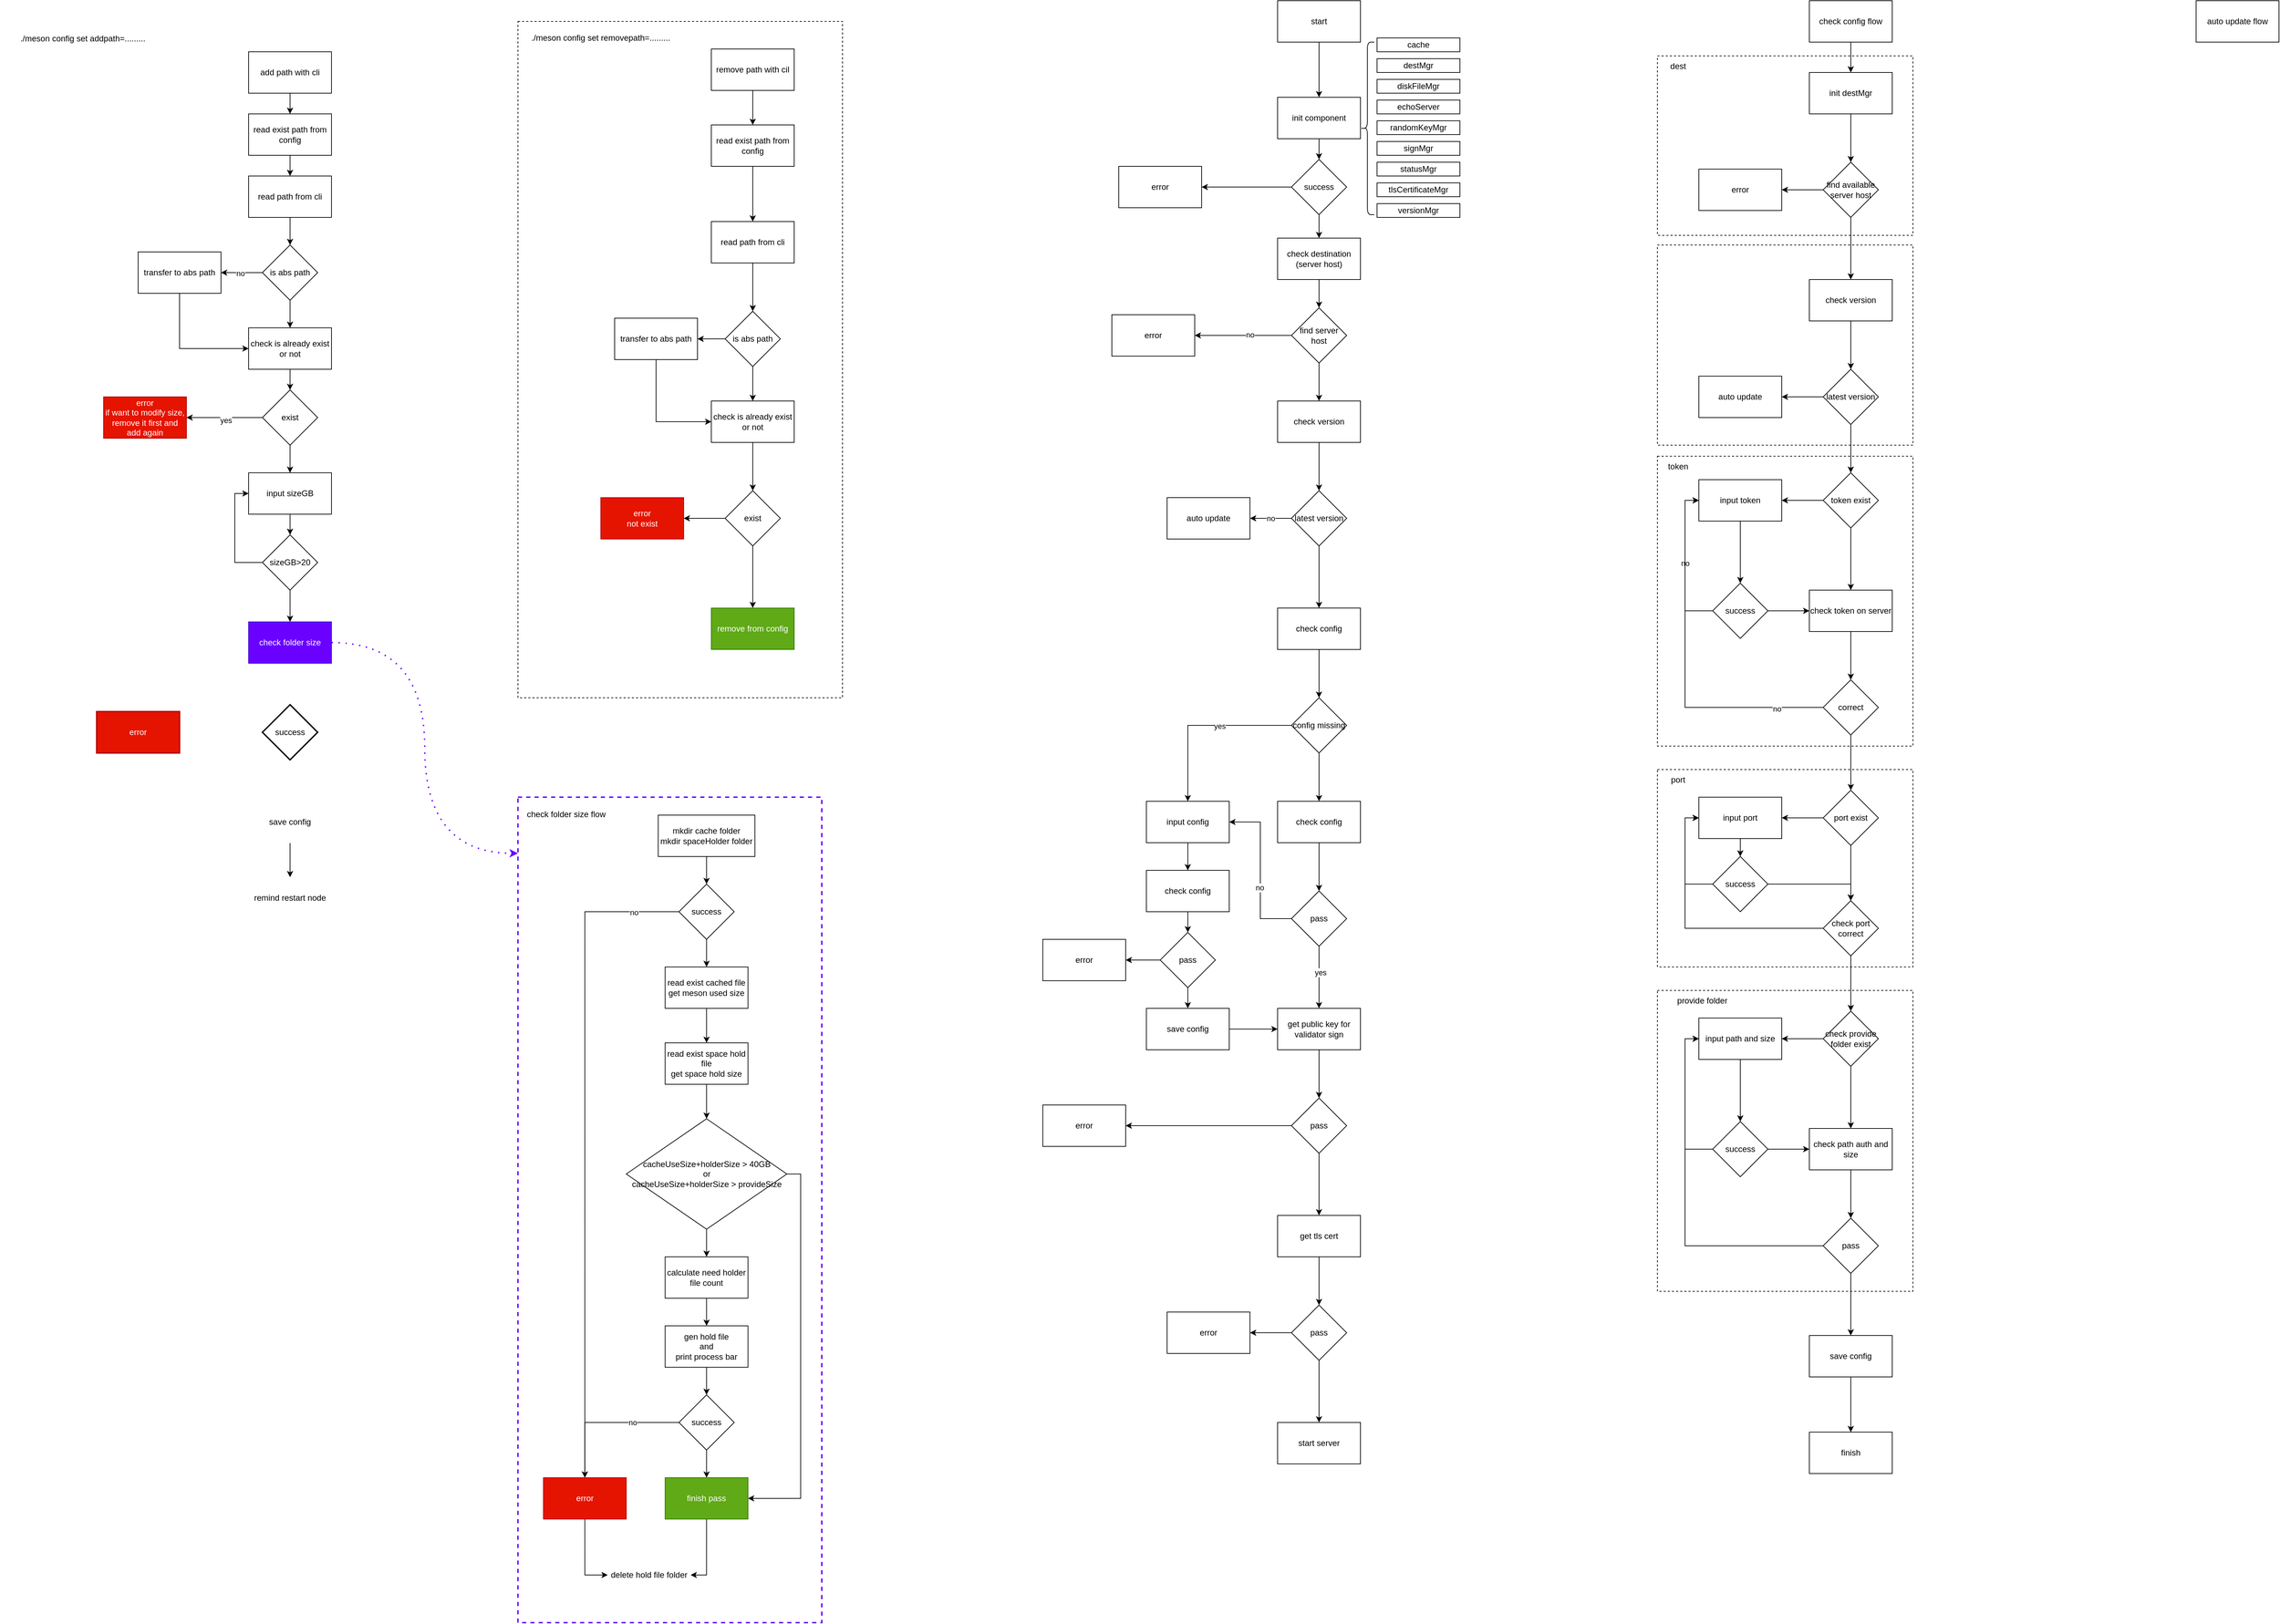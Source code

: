 <mxfile version="15.5.4" type="embed"><diagram id="23iRSUPoRavnBvh4doch" name="Page-1"><mxGraphModel dx="4444" dy="668" grid="1" gridSize="10" guides="1" tooltips="1" connect="1" arrows="1" fold="1" page="1" pageScale="1" pageWidth="3300" pageHeight="4681" math="0" shadow="0"><root><mxCell id="0"/><mxCell id="1" parent="0"/><mxCell id="133" value="" style="rounded=0;whiteSpace=wrap;html=1;dashed=1;fillColor=none;" parent="1" vertex="1"><mxGeometry x="700" y="720" width="370" height="420" as="geometry"/></mxCell><mxCell id="132" value="" style="rounded=0;whiteSpace=wrap;html=1;dashed=1;fillColor=none;" parent="1" vertex="1"><mxGeometry x="700" y="140" width="370" height="260" as="geometry"/></mxCell><mxCell id="4" value="" style="edgeStyle=orthogonalEdgeStyle;rounded=0;orthogonalLoop=1;jettySize=auto;html=1;" parent="1" source="2" target="3" edge="1"><mxGeometry relative="1" as="geometry"/></mxCell><mxCell id="2" value="start" style="rounded=0;whiteSpace=wrap;html=1;" parent="1" vertex="1"><mxGeometry x="150" y="60" width="120" height="60" as="geometry"/></mxCell><mxCell id="65" value="" style="edgeStyle=orthogonalEdgeStyle;rounded=0;orthogonalLoop=1;jettySize=auto;html=1;" parent="1" source="3" target="64" edge="1"><mxGeometry relative="1" as="geometry"/></mxCell><mxCell id="3" value="init component" style="whiteSpace=wrap;html=1;rounded=0;" parent="1" vertex="1"><mxGeometry x="150" y="200" width="120" height="60" as="geometry"/></mxCell><mxCell id="10" value="cache" style="rounded=0;whiteSpace=wrap;html=1;align=center;" parent="1" vertex="1"><mxGeometry x="294" y="114" width="120" height="20" as="geometry"/></mxCell><mxCell id="11" value="destMgr" style="rounded=0;whiteSpace=wrap;html=1;align=center;" parent="1" vertex="1"><mxGeometry x="294" y="144" width="120" height="20" as="geometry"/></mxCell><mxCell id="12" value="diskFileMgr" style="rounded=0;whiteSpace=wrap;html=1;align=center;" parent="1" vertex="1"><mxGeometry x="294" y="174" width="120" height="20" as="geometry"/></mxCell><mxCell id="13" value="echoServer" style="rounded=0;whiteSpace=wrap;html=1;align=center;" parent="1" vertex="1"><mxGeometry x="294" y="204" width="120" height="20" as="geometry"/></mxCell><mxCell id="14" value="randomKeyMgr" style="rounded=0;whiteSpace=wrap;html=1;align=center;" parent="1" vertex="1"><mxGeometry x="294" y="234" width="120" height="20" as="geometry"/></mxCell><mxCell id="15" value="signMgr" style="rounded=0;whiteSpace=wrap;html=1;align=center;" parent="1" vertex="1"><mxGeometry x="294" y="264" width="120" height="20" as="geometry"/></mxCell><mxCell id="16" value="statusMgr" style="rounded=0;whiteSpace=wrap;html=1;align=center;" parent="1" vertex="1"><mxGeometry x="294" y="294" width="120" height="20" as="geometry"/></mxCell><mxCell id="17" value="tlsCertificateMgr" style="rounded=0;whiteSpace=wrap;html=1;align=center;" parent="1" vertex="1"><mxGeometry x="294" y="324" width="120" height="20" as="geometry"/></mxCell><mxCell id="18" value="versionMgr" style="rounded=0;whiteSpace=wrap;html=1;align=center;" parent="1" vertex="1"><mxGeometry x="294" y="354" width="120" height="20" as="geometry"/></mxCell><mxCell id="20" value="" style="shape=curlyBracket;whiteSpace=wrap;html=1;rounded=1;align=center;" parent="1" vertex="1"><mxGeometry x="270" y="120" width="20" height="250" as="geometry"/></mxCell><mxCell id="24" value="" style="edgeStyle=orthogonalEdgeStyle;rounded=0;orthogonalLoop=1;jettySize=auto;html=1;" parent="1" source="21" target="23" edge="1"><mxGeometry relative="1" as="geometry"/></mxCell><mxCell id="21" value="check destination&lt;br&gt;(server host)" style="whiteSpace=wrap;html=1;rounded=0;" parent="1" vertex="1"><mxGeometry x="150" y="404" width="120" height="60" as="geometry"/></mxCell><mxCell id="26" value="" style="edgeStyle=orthogonalEdgeStyle;rounded=0;orthogonalLoop=1;jettySize=auto;html=1;" parent="1" source="23" target="25" edge="1"><mxGeometry relative="1" as="geometry"/></mxCell><mxCell id="27" value="no" style="edgeLabel;html=1;align=center;verticalAlign=middle;resizable=0;points=[];" parent="26" vertex="1" connectable="0"><mxGeometry x="-0.133" y="-1" relative="1" as="geometry"><mxPoint as="offset"/></mxGeometry></mxCell><mxCell id="29" value="" style="edgeStyle=orthogonalEdgeStyle;rounded=0;orthogonalLoop=1;jettySize=auto;html=1;" parent="1" source="23" target="28" edge="1"><mxGeometry relative="1" as="geometry"/></mxCell><mxCell id="23" value="find server host" style="rhombus;whiteSpace=wrap;html=1;rounded=0;" parent="1" vertex="1"><mxGeometry x="170" y="505" width="80" height="80" as="geometry"/></mxCell><mxCell id="25" value="error" style="whiteSpace=wrap;html=1;rounded=0;direction=west;" parent="1" vertex="1"><mxGeometry x="-90" y="515" width="120" height="60" as="geometry"/></mxCell><mxCell id="31" value="" style="edgeStyle=orthogonalEdgeStyle;rounded=0;orthogonalLoop=1;jettySize=auto;html=1;" parent="1" source="28" target="30" edge="1"><mxGeometry relative="1" as="geometry"/></mxCell><mxCell id="28" value="check version" style="whiteSpace=wrap;html=1;rounded=0;" parent="1" vertex="1"><mxGeometry x="150" y="640" width="120" height="60" as="geometry"/></mxCell><mxCell id="33" value="no" style="edgeStyle=orthogonalEdgeStyle;rounded=0;orthogonalLoop=1;jettySize=auto;html=1;" parent="1" source="30" target="32" edge="1"><mxGeometry relative="1" as="geometry"/></mxCell><mxCell id="35" value="" style="edgeStyle=orthogonalEdgeStyle;rounded=0;orthogonalLoop=1;jettySize=auto;html=1;" parent="1" source="30" target="34" edge="1"><mxGeometry relative="1" as="geometry"/></mxCell><mxCell id="30" value="latest version" style="rhombus;whiteSpace=wrap;html=1;rounded=0;" parent="1" vertex="1"><mxGeometry x="170" y="770" width="80" height="80" as="geometry"/></mxCell><mxCell id="32" value="auto update" style="whiteSpace=wrap;html=1;rounded=0;" parent="1" vertex="1"><mxGeometry x="-10" y="780" width="120" height="60" as="geometry"/></mxCell><mxCell id="37" value="" style="edgeStyle=orthogonalEdgeStyle;rounded=0;orthogonalLoop=1;jettySize=auto;html=1;" parent="1" source="34" target="36" edge="1"><mxGeometry relative="1" as="geometry"/></mxCell><mxCell id="34" value="check config" style="whiteSpace=wrap;html=1;rounded=0;" parent="1" vertex="1"><mxGeometry x="150" y="940" width="120" height="60" as="geometry"/></mxCell><mxCell id="39" value="" style="edgeStyle=orthogonalEdgeStyle;rounded=0;orthogonalLoop=1;jettySize=auto;html=1;" parent="1" source="36" target="38" edge="1"><mxGeometry relative="1" as="geometry"/></mxCell><mxCell id="48" value="yes" style="edgeLabel;html=1;align=center;verticalAlign=middle;resizable=0;points=[];" parent="39" vertex="1" connectable="0"><mxGeometry x="-0.2" y="1" relative="1" as="geometry"><mxPoint as="offset"/></mxGeometry></mxCell><mxCell id="54" value="" style="edgeStyle=orthogonalEdgeStyle;rounded=0;orthogonalLoop=1;jettySize=auto;html=1;" parent="1" source="36" target="53" edge="1"><mxGeometry relative="1" as="geometry"/></mxCell><mxCell id="36" value="config missing" style="rhombus;whiteSpace=wrap;html=1;rounded=0;" parent="1" vertex="1"><mxGeometry x="170" y="1070" width="80" height="80" as="geometry"/></mxCell><mxCell id="41" value="" style="edgeStyle=orthogonalEdgeStyle;rounded=0;orthogonalLoop=1;jettySize=auto;html=1;" parent="1" source="38" target="40" edge="1"><mxGeometry relative="1" as="geometry"/></mxCell><mxCell id="38" value="input config" style="whiteSpace=wrap;html=1;rounded=0;" parent="1" vertex="1"><mxGeometry x="-40" y="1220" width="120" height="60" as="geometry"/></mxCell><mxCell id="43" value="" style="edgeStyle=orthogonalEdgeStyle;rounded=0;orthogonalLoop=1;jettySize=auto;html=1;" parent="1" source="40" target="42" edge="1"><mxGeometry relative="1" as="geometry"/></mxCell><mxCell id="40" value="check config" style="whiteSpace=wrap;html=1;rounded=0;" parent="1" vertex="1"><mxGeometry x="-40" y="1320" width="120" height="60" as="geometry"/></mxCell><mxCell id="45" value="" style="edgeStyle=orthogonalEdgeStyle;rounded=0;orthogonalLoop=1;jettySize=auto;html=1;" parent="1" source="42" target="44" edge="1"><mxGeometry relative="1" as="geometry"/></mxCell><mxCell id="47" value="" style="edgeStyle=orthogonalEdgeStyle;rounded=0;orthogonalLoop=1;jettySize=auto;html=1;" parent="1" source="42" target="46" edge="1"><mxGeometry relative="1" as="geometry"/></mxCell><mxCell id="42" value="pass" style="rhombus;whiteSpace=wrap;html=1;rounded=0;" parent="1" vertex="1"><mxGeometry x="-20" y="1410" width="80" height="80" as="geometry"/></mxCell><mxCell id="44" value="error" style="whiteSpace=wrap;html=1;rounded=0;" parent="1" vertex="1"><mxGeometry x="-190" y="1420" width="120" height="60" as="geometry"/></mxCell><mxCell id="51" style="edgeStyle=orthogonalEdgeStyle;rounded=0;orthogonalLoop=1;jettySize=auto;html=1;exitX=1;exitY=0.5;exitDx=0;exitDy=0;entryX=0;entryY=0.5;entryDx=0;entryDy=0;" parent="1" source="46" target="49" edge="1"><mxGeometry relative="1" as="geometry"/></mxCell><mxCell id="46" value="save config" style="whiteSpace=wrap;html=1;rounded=0;" parent="1" vertex="1"><mxGeometry x="-40" y="1520" width="120" height="60" as="geometry"/></mxCell><mxCell id="61" value="" style="edgeStyle=orthogonalEdgeStyle;rounded=0;orthogonalLoop=1;jettySize=auto;html=1;" parent="1" source="49" target="60" edge="1"><mxGeometry relative="1" as="geometry"/></mxCell><mxCell id="49" value="get public key for validator sign" style="whiteSpace=wrap;html=1;rounded=0;" parent="1" vertex="1"><mxGeometry x="150" y="1520" width="120" height="60" as="geometry"/></mxCell><mxCell id="56" value="" style="edgeStyle=orthogonalEdgeStyle;rounded=0;orthogonalLoop=1;jettySize=auto;html=1;" parent="1" source="53" target="55" edge="1"><mxGeometry relative="1" as="geometry"/></mxCell><mxCell id="53" value="check config" style="whiteSpace=wrap;html=1;rounded=0;" parent="1" vertex="1"><mxGeometry x="150" y="1220" width="120" height="60" as="geometry"/></mxCell><mxCell id="57" style="edgeStyle=orthogonalEdgeStyle;rounded=0;orthogonalLoop=1;jettySize=auto;html=1;exitX=0.5;exitY=1;exitDx=0;exitDy=0;entryX=0.5;entryY=0;entryDx=0;entryDy=0;" parent="1" source="55" target="49" edge="1"><mxGeometry relative="1" as="geometry"/></mxCell><mxCell id="59" value="yes" style="edgeLabel;html=1;align=center;verticalAlign=middle;resizable=0;points=[];" parent="57" vertex="1" connectable="0"><mxGeometry x="-0.156" y="2" relative="1" as="geometry"><mxPoint as="offset"/></mxGeometry></mxCell><mxCell id="58" style="edgeStyle=orthogonalEdgeStyle;rounded=0;orthogonalLoop=1;jettySize=auto;html=1;exitX=0;exitY=0.5;exitDx=0;exitDy=0;entryX=1;entryY=0.5;entryDx=0;entryDy=0;" parent="1" source="55" target="38" edge="1"><mxGeometry relative="1" as="geometry"/></mxCell><mxCell id="140" value="no" style="edgeLabel;html=1;align=center;verticalAlign=middle;resizable=0;points=[];" parent="58" vertex="1" connectable="0"><mxGeometry x="-0.217" y="1" relative="1" as="geometry"><mxPoint as="offset"/></mxGeometry></mxCell><mxCell id="55" value="pass" style="rhombus;whiteSpace=wrap;html=1;rounded=0;" parent="1" vertex="1"><mxGeometry x="170" y="1350" width="80" height="80" as="geometry"/></mxCell><mxCell id="63" value="" style="edgeStyle=orthogonalEdgeStyle;rounded=0;orthogonalLoop=1;jettySize=auto;html=1;" parent="1" source="60" target="62" edge="1"><mxGeometry relative="1" as="geometry"/></mxCell><mxCell id="70" value="" style="edgeStyle=orthogonalEdgeStyle;rounded=0;orthogonalLoop=1;jettySize=auto;html=1;" parent="1" source="60" target="69" edge="1"><mxGeometry relative="1" as="geometry"/></mxCell><mxCell id="60" value="pass" style="rhombus;whiteSpace=wrap;html=1;rounded=0;" parent="1" vertex="1"><mxGeometry x="170" y="1650" width="80" height="80" as="geometry"/></mxCell><mxCell id="62" value="error" style="whiteSpace=wrap;html=1;rounded=0;" parent="1" vertex="1"><mxGeometry x="-190" y="1660" width="120" height="60" as="geometry"/></mxCell><mxCell id="66" style="edgeStyle=orthogonalEdgeStyle;rounded=0;orthogonalLoop=1;jettySize=auto;html=1;exitX=0.5;exitY=1;exitDx=0;exitDy=0;entryX=0.5;entryY=0;entryDx=0;entryDy=0;" parent="1" source="64" target="21" edge="1"><mxGeometry relative="1" as="geometry"/></mxCell><mxCell id="68" value="" style="edgeStyle=orthogonalEdgeStyle;rounded=0;orthogonalLoop=1;jettySize=auto;html=1;" parent="1" source="64" target="67" edge="1"><mxGeometry relative="1" as="geometry"/></mxCell><mxCell id="64" value="success" style="rhombus;whiteSpace=wrap;html=1;rounded=0;" parent="1" vertex="1"><mxGeometry x="170" y="290" width="80" height="80" as="geometry"/></mxCell><mxCell id="67" value="error" style="whiteSpace=wrap;html=1;rounded=0;" parent="1" vertex="1"><mxGeometry x="-80" y="300" width="120" height="60" as="geometry"/></mxCell><mxCell id="72" value="" style="edgeStyle=orthogonalEdgeStyle;rounded=0;orthogonalLoop=1;jettySize=auto;html=1;" parent="1" source="69" target="71" edge="1"><mxGeometry relative="1" as="geometry"/></mxCell><mxCell id="69" value="get tls cert" style="whiteSpace=wrap;html=1;rounded=0;" parent="1" vertex="1"><mxGeometry x="150" y="1820" width="120" height="60" as="geometry"/></mxCell><mxCell id="74" value="" style="edgeStyle=orthogonalEdgeStyle;rounded=0;orthogonalLoop=1;jettySize=auto;html=1;" parent="1" source="71" target="73" edge="1"><mxGeometry relative="1" as="geometry"/></mxCell><mxCell id="76" value="" style="edgeStyle=orthogonalEdgeStyle;rounded=0;orthogonalLoop=1;jettySize=auto;html=1;" parent="1" source="71" target="75" edge="1"><mxGeometry relative="1" as="geometry"/></mxCell><mxCell id="71" value="pass" style="rhombus;whiteSpace=wrap;html=1;rounded=0;" parent="1" vertex="1"><mxGeometry x="170" y="1950" width="80" height="80" as="geometry"/></mxCell><mxCell id="73" value="error" style="whiteSpace=wrap;html=1;rounded=0;" parent="1" vertex="1"><mxGeometry x="-10" y="1960" width="120" height="60" as="geometry"/></mxCell><mxCell id="75" value="start server" style="whiteSpace=wrap;html=1;rounded=0;" parent="1" vertex="1"><mxGeometry x="150" y="2120" width="120" height="60" as="geometry"/></mxCell><mxCell id="79" value="" style="edgeStyle=orthogonalEdgeStyle;rounded=0;orthogonalLoop=1;jettySize=auto;html=1;" parent="1" source="77" target="78" edge="1"><mxGeometry relative="1" as="geometry"/></mxCell><mxCell id="77" value="check config flow" style="rounded=0;whiteSpace=wrap;html=1;" parent="1" vertex="1"><mxGeometry x="920" y="60" width="120" height="60" as="geometry"/></mxCell><mxCell id="83" value="" style="edgeStyle=orthogonalEdgeStyle;rounded=0;orthogonalLoop=1;jettySize=auto;html=1;" parent="1" source="78" target="82" edge="1"><mxGeometry relative="1" as="geometry"/></mxCell><mxCell id="78" value="init destMgr" style="whiteSpace=wrap;html=1;rounded=0;" parent="1" vertex="1"><mxGeometry x="920" y="164" width="120" height="60" as="geometry"/></mxCell><mxCell id="85" value="" style="edgeStyle=orthogonalEdgeStyle;rounded=0;orthogonalLoop=1;jettySize=auto;html=1;" parent="1" source="82" target="84" edge="1"><mxGeometry relative="1" as="geometry"/></mxCell><mxCell id="142" value="" style="edgeStyle=orthogonalEdgeStyle;rounded=0;orthogonalLoop=1;jettySize=auto;html=1;" parent="1" source="82" target="141" edge="1"><mxGeometry relative="1" as="geometry"/></mxCell><mxCell id="82" value="find available server host" style="rhombus;whiteSpace=wrap;html=1;rounded=0;" parent="1" vertex="1"><mxGeometry x="940" y="294" width="80" height="80" as="geometry"/></mxCell><mxCell id="84" value="error" style="whiteSpace=wrap;html=1;rounded=0;" parent="1" vertex="1"><mxGeometry x="760" y="304" width="120" height="60" as="geometry"/></mxCell><mxCell id="89" value="" style="edgeStyle=orthogonalEdgeStyle;rounded=0;orthogonalLoop=1;jettySize=auto;html=1;" parent="1" source="86" target="88" edge="1"><mxGeometry relative="1" as="geometry"/></mxCell><mxCell id="91" value="" style="edgeStyle=orthogonalEdgeStyle;rounded=0;orthogonalLoop=1;jettySize=auto;html=1;entryX=0.5;entryY=0;entryDx=0;entryDy=0;" parent="1" source="86" target="97" edge="1"><mxGeometry relative="1" as="geometry"><mxPoint x="980" y="904" as="targetPoint"/></mxGeometry></mxCell><mxCell id="86" value="token exist" style="rhombus;whiteSpace=wrap;html=1;rounded=0;" parent="1" vertex="1"><mxGeometry x="940" y="744" width="80" height="80" as="geometry"/></mxCell><mxCell id="93" value="" style="edgeStyle=orthogonalEdgeStyle;rounded=0;orthogonalLoop=1;jettySize=auto;html=1;" parent="1" source="88" target="92" edge="1"><mxGeometry relative="1" as="geometry"/></mxCell><mxCell id="88" value="input token" style="whiteSpace=wrap;html=1;rounded=0;" parent="1" vertex="1"><mxGeometry x="760" y="754" width="120" height="60" as="geometry"/></mxCell><mxCell id="94" style="edgeStyle=orthogonalEdgeStyle;rounded=0;orthogonalLoop=1;jettySize=auto;html=1;exitX=0;exitY=0.5;exitDx=0;exitDy=0;entryX=0;entryY=0.5;entryDx=0;entryDy=0;" parent="1" source="92" target="88" edge="1"><mxGeometry relative="1" as="geometry"/></mxCell><mxCell id="96" value="no" style="edgeLabel;html=1;align=center;verticalAlign=middle;resizable=0;points=[];" parent="94" vertex="1" connectable="0"><mxGeometry x="-0.009" relative="1" as="geometry"><mxPoint as="offset"/></mxGeometry></mxCell><mxCell id="95" style="edgeStyle=orthogonalEdgeStyle;rounded=0;orthogonalLoop=1;jettySize=auto;html=1;exitX=1;exitY=0.5;exitDx=0;exitDy=0;entryX=0;entryY=0.5;entryDx=0;entryDy=0;" parent="1" source="92" target="97" edge="1"><mxGeometry relative="1" as="geometry"><mxPoint x="940" y="944" as="targetPoint"/></mxGeometry></mxCell><mxCell id="92" value="success" style="rhombus;whiteSpace=wrap;html=1;rounded=0;" parent="1" vertex="1"><mxGeometry x="780" y="904" width="80" height="80" as="geometry"/></mxCell><mxCell id="99" value="" style="edgeStyle=orthogonalEdgeStyle;rounded=0;orthogonalLoop=1;jettySize=auto;html=1;" parent="1" source="97" target="98" edge="1"><mxGeometry relative="1" as="geometry"/></mxCell><mxCell id="97" value="check token on server" style="rounded=0;whiteSpace=wrap;html=1;" parent="1" vertex="1"><mxGeometry x="920" y="914" width="120" height="60" as="geometry"/></mxCell><mxCell id="100" style="edgeStyle=orthogonalEdgeStyle;rounded=0;orthogonalLoop=1;jettySize=auto;html=1;exitX=0;exitY=0.5;exitDx=0;exitDy=0;entryX=0;entryY=0.5;entryDx=0;entryDy=0;" parent="1" source="98" target="88" edge="1"><mxGeometry relative="1" as="geometry"><Array as="points"><mxPoint x="740" y="1084"/><mxPoint x="740" y="784"/></Array></mxGeometry></mxCell><mxCell id="101" value="no" style="edgeLabel;html=1;align=center;verticalAlign=middle;resizable=0;points=[];" parent="100" vertex="1" connectable="0"><mxGeometry x="-0.742" y="2" relative="1" as="geometry"><mxPoint as="offset"/></mxGeometry></mxCell><mxCell id="103" value="" style="edgeStyle=orthogonalEdgeStyle;rounded=0;orthogonalLoop=1;jettySize=auto;html=1;" parent="1" source="98" target="102" edge="1"><mxGeometry relative="1" as="geometry"/></mxCell><mxCell id="98" value="correct" style="rhombus;whiteSpace=wrap;html=1;rounded=0;" parent="1" vertex="1"><mxGeometry x="940" y="1044" width="80" height="80" as="geometry"/></mxCell><mxCell id="105" value="" style="edgeStyle=orthogonalEdgeStyle;rounded=0;orthogonalLoop=1;jettySize=auto;html=1;" parent="1" source="102" target="104" edge="1"><mxGeometry relative="1" as="geometry"/></mxCell><mxCell id="107" value="" style="edgeStyle=orthogonalEdgeStyle;rounded=0;orthogonalLoop=1;jettySize=auto;html=1;" parent="1" source="102" target="106" edge="1"><mxGeometry relative="1" as="geometry"/></mxCell><mxCell id="102" value="port exist" style="rhombus;whiteSpace=wrap;html=1;rounded=0;" parent="1" vertex="1"><mxGeometry x="940" y="1204" width="80" height="80" as="geometry"/></mxCell><mxCell id="109" value="" style="edgeStyle=orthogonalEdgeStyle;rounded=0;orthogonalLoop=1;jettySize=auto;html=1;" parent="1" source="104" target="108" edge="1"><mxGeometry relative="1" as="geometry"/></mxCell><mxCell id="104" value="input port" style="whiteSpace=wrap;html=1;rounded=0;" parent="1" vertex="1"><mxGeometry x="760" y="1214" width="120" height="60" as="geometry"/></mxCell><mxCell id="114" style="edgeStyle=orthogonalEdgeStyle;rounded=0;orthogonalLoop=1;jettySize=auto;html=1;exitX=0;exitY=0.5;exitDx=0;exitDy=0;entryX=0;entryY=0.5;entryDx=0;entryDy=0;" parent="1" source="106" target="104" edge="1"><mxGeometry relative="1" as="geometry"/></mxCell><mxCell id="116" value="" style="edgeStyle=orthogonalEdgeStyle;rounded=0;orthogonalLoop=1;jettySize=auto;html=1;" parent="1" source="106" target="115" edge="1"><mxGeometry relative="1" as="geometry"/></mxCell><mxCell id="106" value="check port correct" style="rhombus;whiteSpace=wrap;html=1;rounded=0;" parent="1" vertex="1"><mxGeometry x="940" y="1364" width="80" height="80" as="geometry"/></mxCell><mxCell id="110" style="edgeStyle=orthogonalEdgeStyle;rounded=0;orthogonalLoop=1;jettySize=auto;html=1;exitX=0;exitY=0.5;exitDx=0;exitDy=0;entryX=0;entryY=0.5;entryDx=0;entryDy=0;" parent="1" source="108" target="104" edge="1"><mxGeometry relative="1" as="geometry"/></mxCell><mxCell id="113" style="edgeStyle=orthogonalEdgeStyle;rounded=0;orthogonalLoop=1;jettySize=auto;html=1;exitX=1;exitY=0.5;exitDx=0;exitDy=0;entryX=0.5;entryY=0;entryDx=0;entryDy=0;" parent="1" source="108" target="106" edge="1"><mxGeometry relative="1" as="geometry"/></mxCell><mxCell id="108" value="success" style="rhombus;whiteSpace=wrap;html=1;rounded=0;" parent="1" vertex="1"><mxGeometry x="780" y="1300" width="80" height="80" as="geometry"/></mxCell><mxCell id="118" value="" style="edgeStyle=orthogonalEdgeStyle;rounded=0;orthogonalLoop=1;jettySize=auto;html=1;" parent="1" source="115" target="117" edge="1"><mxGeometry relative="1" as="geometry"/></mxCell><mxCell id="120" value="" style="edgeStyle=orthogonalEdgeStyle;rounded=0;orthogonalLoop=1;jettySize=auto;html=1;" parent="1" source="115" target="119" edge="1"><mxGeometry relative="1" as="geometry"/></mxCell><mxCell id="115" value="check provide folder exist" style="rhombus;whiteSpace=wrap;html=1;rounded=0;" parent="1" vertex="1"><mxGeometry x="940" y="1524" width="80" height="80" as="geometry"/></mxCell><mxCell id="125" value="" style="edgeStyle=orthogonalEdgeStyle;rounded=0;orthogonalLoop=1;jettySize=auto;html=1;" parent="1" source="117" target="124" edge="1"><mxGeometry relative="1" as="geometry"/></mxCell><mxCell id="117" value="input path and size" style="whiteSpace=wrap;html=1;rounded=0;" parent="1" vertex="1"><mxGeometry x="760" y="1534" width="120" height="60" as="geometry"/></mxCell><mxCell id="122" value="" style="edgeStyle=orthogonalEdgeStyle;rounded=0;orthogonalLoop=1;jettySize=auto;html=1;" parent="1" source="119" target="121" edge="1"><mxGeometry relative="1" as="geometry"/></mxCell><mxCell id="119" value="check path auth and size" style="whiteSpace=wrap;html=1;rounded=0;" parent="1" vertex="1"><mxGeometry x="920" y="1694" width="120" height="60" as="geometry"/></mxCell><mxCell id="123" style="edgeStyle=orthogonalEdgeStyle;rounded=0;orthogonalLoop=1;jettySize=auto;html=1;exitX=0;exitY=0.5;exitDx=0;exitDy=0;entryX=0;entryY=0.5;entryDx=0;entryDy=0;" parent="1" source="121" target="117" edge="1"><mxGeometry relative="1" as="geometry"/></mxCell><mxCell id="129" value="" style="edgeStyle=orthogonalEdgeStyle;rounded=0;orthogonalLoop=1;jettySize=auto;html=1;" parent="1" source="121" target="128" edge="1"><mxGeometry relative="1" as="geometry"/></mxCell><mxCell id="121" value="pass" style="rhombus;whiteSpace=wrap;html=1;rounded=0;" parent="1" vertex="1"><mxGeometry x="940" y="1824" width="80" height="80" as="geometry"/></mxCell><mxCell id="126" style="edgeStyle=orthogonalEdgeStyle;rounded=0;orthogonalLoop=1;jettySize=auto;html=1;exitX=0;exitY=0.5;exitDx=0;exitDy=0;entryX=0;entryY=0.5;entryDx=0;entryDy=0;" parent="1" source="124" target="117" edge="1"><mxGeometry relative="1" as="geometry"/></mxCell><mxCell id="127" style="edgeStyle=orthogonalEdgeStyle;rounded=0;orthogonalLoop=1;jettySize=auto;html=1;exitX=1;exitY=0.5;exitDx=0;exitDy=0;entryX=0;entryY=0.5;entryDx=0;entryDy=0;" parent="1" source="124" target="119" edge="1"><mxGeometry relative="1" as="geometry"/></mxCell><mxCell id="124" value="success" style="rhombus;whiteSpace=wrap;html=1;rounded=0;" parent="1" vertex="1"><mxGeometry x="780" y="1684" width="80" height="80" as="geometry"/></mxCell><mxCell id="131" value="" style="edgeStyle=orthogonalEdgeStyle;rounded=0;orthogonalLoop=1;jettySize=auto;html=1;" parent="1" source="128" target="130" edge="1"><mxGeometry relative="1" as="geometry"/></mxCell><mxCell id="128" value="save config" style="whiteSpace=wrap;html=1;rounded=0;" parent="1" vertex="1"><mxGeometry x="920" y="1994" width="120" height="60" as="geometry"/></mxCell><mxCell id="130" value="finish" style="whiteSpace=wrap;html=1;rounded=0;" parent="1" vertex="1"><mxGeometry x="920" y="2134" width="120" height="60" as="geometry"/></mxCell><mxCell id="134" value="" style="rounded=0;whiteSpace=wrap;html=1;dashed=1;fillColor=none;" parent="1" vertex="1"><mxGeometry x="700" y="1174" width="370" height="286" as="geometry"/></mxCell><mxCell id="135" value="" style="rounded=0;whiteSpace=wrap;html=1;dashed=1;fillColor=none;" parent="1" vertex="1"><mxGeometry x="700" y="1494" width="370" height="436" as="geometry"/></mxCell><mxCell id="136" value="dest" style="text;html=1;strokeColor=none;fillColor=none;align=center;verticalAlign=middle;whiteSpace=wrap;rounded=0;dashed=1;" parent="1" vertex="1"><mxGeometry x="700" y="140" width="60" height="30" as="geometry"/></mxCell><mxCell id="137" value="token" style="text;html=1;strokeColor=none;fillColor=none;align=center;verticalAlign=middle;whiteSpace=wrap;rounded=0;dashed=1;" parent="1" vertex="1"><mxGeometry x="700" y="720" width="60" height="30" as="geometry"/></mxCell><mxCell id="138" value="port" style="text;html=1;strokeColor=none;fillColor=none;align=center;verticalAlign=middle;whiteSpace=wrap;rounded=0;dashed=1;" parent="1" vertex="1"><mxGeometry x="700" y="1174" width="60" height="30" as="geometry"/></mxCell><mxCell id="139" value="provide folder" style="text;html=1;strokeColor=none;fillColor=none;align=center;verticalAlign=middle;whiteSpace=wrap;rounded=0;dashed=1;" parent="1" vertex="1"><mxGeometry x="700" y="1494" width="130" height="30" as="geometry"/></mxCell><mxCell id="144" value="" style="edgeStyle=orthogonalEdgeStyle;rounded=0;orthogonalLoop=1;jettySize=auto;html=1;" parent="1" source="141" target="143" edge="1"><mxGeometry relative="1" as="geometry"/></mxCell><mxCell id="141" value="check version" style="whiteSpace=wrap;html=1;rounded=0;" parent="1" vertex="1"><mxGeometry x="920" y="464" width="120" height="60" as="geometry"/></mxCell><mxCell id="146" style="edgeStyle=orthogonalEdgeStyle;rounded=0;orthogonalLoop=1;jettySize=auto;html=1;exitX=0.5;exitY=1;exitDx=0;exitDy=0;entryX=0.5;entryY=0;entryDx=0;entryDy=0;" parent="1" source="143" target="86" edge="1"><mxGeometry relative="1" as="geometry"/></mxCell><mxCell id="148" value="" style="edgeStyle=orthogonalEdgeStyle;rounded=0;orthogonalLoop=1;jettySize=auto;html=1;" parent="1" source="143" target="147" edge="1"><mxGeometry relative="1" as="geometry"/></mxCell><mxCell id="143" value="latest version" style="rhombus;whiteSpace=wrap;html=1;rounded=0;" parent="1" vertex="1"><mxGeometry x="940" y="594" width="80" height="80" as="geometry"/></mxCell><mxCell id="147" value="auto update" style="whiteSpace=wrap;html=1;rounded=0;" parent="1" vertex="1"><mxGeometry x="760" y="604" width="120" height="60" as="geometry"/></mxCell><mxCell id="149" value="" style="rounded=0;whiteSpace=wrap;html=1;dashed=1;fillColor=none;" parent="1" vertex="1"><mxGeometry x="700" y="414" width="370" height="290" as="geometry"/></mxCell><mxCell id="150" value="auto update flow" style="rounded=0;whiteSpace=wrap;html=1;" parent="1" vertex="1"><mxGeometry x="1480" y="60" width="120" height="60" as="geometry"/></mxCell><mxCell id="153" value="" style="edgeStyle=orthogonalEdgeStyle;rounded=0;orthogonalLoop=1;jettySize=auto;html=1;" edge="1" parent="1" source="151" target="152"><mxGeometry relative="1" as="geometry"/></mxCell><mxCell id="151" value="add path with cli" style="rounded=0;whiteSpace=wrap;html=1;" vertex="1" parent="1"><mxGeometry x="-1340" y="134" width="120" height="60" as="geometry"/></mxCell><mxCell id="155" value="" style="edgeStyle=orthogonalEdgeStyle;rounded=0;orthogonalLoop=1;jettySize=auto;html=1;" edge="1" parent="1" source="152" target="154"><mxGeometry relative="1" as="geometry"/></mxCell><mxCell id="152" value="read exist path from config" style="whiteSpace=wrap;html=1;rounded=0;" vertex="1" parent="1"><mxGeometry x="-1340" y="224" width="120" height="60" as="geometry"/></mxCell><mxCell id="159" value="" style="edgeStyle=orthogonalEdgeStyle;rounded=0;orthogonalLoop=1;jettySize=auto;html=1;" edge="1" parent="1" source="154" target="158"><mxGeometry relative="1" as="geometry"/></mxCell><mxCell id="154" value="read path from cli" style="whiteSpace=wrap;html=1;rounded=0;" vertex="1" parent="1"><mxGeometry x="-1340" y="314" width="120" height="60" as="geometry"/></mxCell><mxCell id="161" value="" style="edgeStyle=orthogonalEdgeStyle;rounded=0;orthogonalLoop=1;jettySize=auto;html=1;" edge="1" parent="1" source="158" target="160"><mxGeometry relative="1" as="geometry"/></mxCell><mxCell id="165" value="" style="edgeStyle=orthogonalEdgeStyle;rounded=0;orthogonalLoop=1;jettySize=auto;html=1;" edge="1" parent="1" source="158" target="164"><mxGeometry relative="1" as="geometry"/></mxCell><mxCell id="170" value="no" style="edgeLabel;html=1;align=center;verticalAlign=middle;resizable=0;points=[];" vertex="1" connectable="0" parent="165"><mxGeometry x="0.067" y="1" relative="1" as="geometry"><mxPoint as="offset"/></mxGeometry></mxCell><mxCell id="158" value="is abs path" style="rhombus;whiteSpace=wrap;html=1;rounded=0;" vertex="1" parent="1"><mxGeometry x="-1320" y="414" width="80" height="80" as="geometry"/></mxCell><mxCell id="163" value="" style="edgeStyle=orthogonalEdgeStyle;rounded=0;orthogonalLoop=1;jettySize=auto;html=1;" edge="1" parent="1" source="160" target="162"><mxGeometry relative="1" as="geometry"/></mxCell><mxCell id="160" value="check is already exist or not" style="whiteSpace=wrap;html=1;rounded=0;" vertex="1" parent="1"><mxGeometry x="-1340" y="534" width="120" height="60" as="geometry"/></mxCell><mxCell id="168" value="" style="edgeStyle=orthogonalEdgeStyle;rounded=0;orthogonalLoop=1;jettySize=auto;html=1;" edge="1" parent="1" source="162" target="167"><mxGeometry relative="1" as="geometry"/></mxCell><mxCell id="169" value="yes" style="edgeLabel;html=1;align=center;verticalAlign=middle;resizable=0;points=[];" vertex="1" connectable="0" parent="168"><mxGeometry x="-0.033" y="4" relative="1" as="geometry"><mxPoint as="offset"/></mxGeometry></mxCell><mxCell id="172" value="" style="edgeStyle=orthogonalEdgeStyle;rounded=0;orthogonalLoop=1;jettySize=auto;html=1;" edge="1" parent="1" source="162" target="171"><mxGeometry relative="1" as="geometry"/></mxCell><mxCell id="162" value="exist" style="rhombus;whiteSpace=wrap;html=1;rounded=0;" vertex="1" parent="1"><mxGeometry x="-1320" y="624" width="80" height="80" as="geometry"/></mxCell><mxCell id="166" style="edgeStyle=orthogonalEdgeStyle;rounded=0;orthogonalLoop=1;jettySize=auto;html=1;exitX=0.5;exitY=1;exitDx=0;exitDy=0;entryX=0;entryY=0.5;entryDx=0;entryDy=0;" edge="1" parent="1" source="164" target="160"><mxGeometry relative="1" as="geometry"/></mxCell><mxCell id="164" value="transfer to abs path" style="whiteSpace=wrap;html=1;rounded=0;" vertex="1" parent="1"><mxGeometry x="-1500" y="424" width="120" height="60" as="geometry"/></mxCell><mxCell id="167" value="error&lt;br&gt;if want to modify size, remove it first and add again" style="whiteSpace=wrap;html=1;rounded=0;fillColor=#e51400;fontColor=#ffffff;strokeColor=#B20000;" vertex="1" parent="1"><mxGeometry x="-1550" y="634" width="120" height="60" as="geometry"/></mxCell><mxCell id="174" value="" style="edgeStyle=orthogonalEdgeStyle;rounded=0;orthogonalLoop=1;jettySize=auto;html=1;" edge="1" parent="1" source="171" target="173"><mxGeometry relative="1" as="geometry"/></mxCell><mxCell id="171" value="input sizeGB" style="whiteSpace=wrap;html=1;rounded=0;" vertex="1" parent="1"><mxGeometry x="-1340" y="744" width="120" height="60" as="geometry"/></mxCell><mxCell id="175" style="edgeStyle=orthogonalEdgeStyle;rounded=0;orthogonalLoop=1;jettySize=auto;html=1;exitX=0;exitY=0.5;exitDx=0;exitDy=0;entryX=0;entryY=0.5;entryDx=0;entryDy=0;" edge="1" parent="1" source="173" target="171"><mxGeometry relative="1" as="geometry"/></mxCell><mxCell id="298" value="" style="edgeStyle=orthogonalEdgeStyle;rounded=0;orthogonalLoop=1;jettySize=auto;html=1;" edge="1" parent="1" source="173" target="297"><mxGeometry relative="1" as="geometry"/></mxCell><mxCell id="173" value="sizeGB&amp;gt;20" style="rhombus;whiteSpace=wrap;html=1;rounded=0;" vertex="1" parent="1"><mxGeometry x="-1320" y="834" width="80" height="80" as="geometry"/></mxCell><mxCell id="212" value="" style="edgeStyle=orthogonalEdgeStyle;rounded=0;orthogonalLoop=1;jettySize=auto;html=1;" edge="1" parent="1" source="210" target="211"><mxGeometry relative="1" as="geometry"/></mxCell><mxCell id="210" value="remove path with cil" style="rounded=0;whiteSpace=wrap;html=1;fillColor=none;" vertex="1" parent="1"><mxGeometry x="-670" y="130" width="120" height="60" as="geometry"/></mxCell><mxCell id="214" value="" style="edgeStyle=orthogonalEdgeStyle;rounded=0;orthogonalLoop=1;jettySize=auto;html=1;" edge="1" parent="1" source="211" target="213"><mxGeometry relative="1" as="geometry"/></mxCell><mxCell id="211" value="read exist path from config" style="whiteSpace=wrap;html=1;rounded=0;fillColor=none;" vertex="1" parent="1"><mxGeometry x="-670" y="240" width="120" height="60" as="geometry"/></mxCell><mxCell id="216" value="" style="edgeStyle=orthogonalEdgeStyle;rounded=0;orthogonalLoop=1;jettySize=auto;html=1;" edge="1" parent="1" source="213" target="215"><mxGeometry relative="1" as="geometry"/></mxCell><mxCell id="213" value="read path from cli" style="whiteSpace=wrap;html=1;rounded=0;fillColor=none;" vertex="1" parent="1"><mxGeometry x="-670" y="380" width="120" height="60" as="geometry"/></mxCell><mxCell id="219" style="edgeStyle=orthogonalEdgeStyle;rounded=0;orthogonalLoop=1;jettySize=auto;html=1;exitX=0;exitY=0.5;exitDx=0;exitDy=0;entryX=1;entryY=0.5;entryDx=0;entryDy=0;" edge="1" parent="1" source="215" target="217"><mxGeometry relative="1" as="geometry"/></mxCell><mxCell id="221" style="edgeStyle=orthogonalEdgeStyle;rounded=0;orthogonalLoop=1;jettySize=auto;html=1;exitX=0.5;exitY=1;exitDx=0;exitDy=0;entryX=0.5;entryY=0;entryDx=0;entryDy=0;" edge="1" parent="1" source="215" target="218"><mxGeometry relative="1" as="geometry"/></mxCell><mxCell id="215" value="is abs path" style="rhombus;whiteSpace=wrap;html=1;rounded=0;fillColor=none;" vertex="1" parent="1"><mxGeometry x="-650" y="510" width="80" height="80" as="geometry"/></mxCell><mxCell id="220" style="edgeStyle=orthogonalEdgeStyle;rounded=0;orthogonalLoop=1;jettySize=auto;html=1;exitX=0.5;exitY=1;exitDx=0;exitDy=0;entryX=0;entryY=0.5;entryDx=0;entryDy=0;" edge="1" parent="1" source="217" target="218"><mxGeometry relative="1" as="geometry"/></mxCell><mxCell id="217" value="transfer to abs path" style="whiteSpace=wrap;html=1;rounded=0;" vertex="1" parent="1"><mxGeometry x="-810" y="520" width="120" height="60" as="geometry"/></mxCell><mxCell id="223" value="" style="edgeStyle=orthogonalEdgeStyle;rounded=0;orthogonalLoop=1;jettySize=auto;html=1;" edge="1" parent="1" source="218" target="222"><mxGeometry relative="1" as="geometry"/></mxCell><mxCell id="218" value="check is already exist or not" style="whiteSpace=wrap;html=1;rounded=0;" vertex="1" parent="1"><mxGeometry x="-670" y="640" width="120" height="60" as="geometry"/></mxCell><mxCell id="225" value="" style="edgeStyle=orthogonalEdgeStyle;rounded=0;orthogonalLoop=1;jettySize=auto;html=1;" edge="1" parent="1" source="222" target="224"><mxGeometry relative="1" as="geometry"/></mxCell><mxCell id="227" value="" style="edgeStyle=orthogonalEdgeStyle;rounded=0;orthogonalLoop=1;jettySize=auto;html=1;" edge="1" parent="1" source="222" target="226"><mxGeometry relative="1" as="geometry"/></mxCell><mxCell id="222" value="exist" style="rhombus;whiteSpace=wrap;html=1;rounded=0;" vertex="1" parent="1"><mxGeometry x="-650" y="770" width="80" height="80" as="geometry"/></mxCell><mxCell id="224" value="remove from config" style="whiteSpace=wrap;html=1;rounded=0;fillColor=#60a917;fontColor=#ffffff;strokeColor=#2D7600;" vertex="1" parent="1"><mxGeometry x="-670" y="940" width="120" height="60" as="geometry"/></mxCell><mxCell id="226" value="error&lt;br&gt;not exist" style="whiteSpace=wrap;html=1;rounded=0;fillColor=#e51400;fontColor=#ffffff;strokeColor=#B20000;" vertex="1" parent="1"><mxGeometry x="-830" y="780" width="120" height="60" as="geometry"/></mxCell><mxCell id="229" value="./meson config set addpath=........." style="text;html=1;strokeColor=none;fillColor=none;align=center;verticalAlign=middle;whiteSpace=wrap;rounded=0;" vertex="1" parent="1"><mxGeometry x="-1700" y="90" width="240" height="50" as="geometry"/></mxCell><mxCell id="235" value="" style="edgeStyle=orthogonalEdgeStyle;rounded=0;orthogonalLoop=1;jettySize=auto;html=1;" edge="1" parent="1" source="232" target="234"><mxGeometry relative="1" as="geometry"/></mxCell><mxCell id="232" value="save config" style="whiteSpace=wrap;html=1;rounded=0;strokeColor=#FFFFFF;fillColor=none;" vertex="1" parent="1"><mxGeometry x="-1340" y="1220" width="120" height="60" as="geometry"/></mxCell><mxCell id="234" value="remind restart node" style="whiteSpace=wrap;html=1;rounded=0;strokeColor=#FFFFFF;fillColor=none;" vertex="1" parent="1"><mxGeometry x="-1340" y="1330" width="120" height="60" as="geometry"/></mxCell><mxCell id="240" value="" style="rounded=0;whiteSpace=wrap;html=1;fillColor=none;dashed=1;" vertex="1" parent="1"><mxGeometry x="-950" y="90" width="470" height="980" as="geometry"/></mxCell><mxCell id="241" value="./meson config set removepath=........." style="text;html=1;strokeColor=none;fillColor=none;align=center;verticalAlign=middle;whiteSpace=wrap;rounded=0;" vertex="1" parent="1"><mxGeometry x="-950" y="89" width="240" height="50" as="geometry"/></mxCell><mxCell id="277" style="edgeStyle=orthogonalEdgeStyle;rounded=0;orthogonalLoop=1;jettySize=auto;html=1;exitX=0.5;exitY=1;exitDx=0;exitDy=0;entryX=0.5;entryY=0;entryDx=0;entryDy=0;" edge="1" parent="1" source="265" target="266"><mxGeometry relative="1" as="geometry"/></mxCell><mxCell id="265" value="mkdir cache folder&lt;br&gt;mkdir spaceHolder folder" style="whiteSpace=wrap;html=1;rounded=0;" vertex="1" parent="1"><mxGeometry x="-746.87" y="1240" width="140" height="60" as="geometry"/></mxCell><mxCell id="278" style="edgeStyle=orthogonalEdgeStyle;rounded=0;orthogonalLoop=1;jettySize=auto;html=1;exitX=0.5;exitY=1;exitDx=0;exitDy=0;entryX=0.5;entryY=0;entryDx=0;entryDy=0;" edge="1" parent="1" source="266" target="268"><mxGeometry relative="1" as="geometry"/></mxCell><mxCell id="289" style="edgeStyle=orthogonalEdgeStyle;rounded=0;orthogonalLoop=1;jettySize=auto;html=1;exitX=0;exitY=0.5;exitDx=0;exitDy=0;entryX=0.5;entryY=0;entryDx=0;entryDy=0;" edge="1" parent="1" source="266" target="275"><mxGeometry relative="1" as="geometry"/></mxCell><mxCell id="290" value="no" style="edgeLabel;html=1;align=center;verticalAlign=middle;resizable=0;points=[];" vertex="1" connectable="0" parent="289"><mxGeometry x="-0.864" y="1" relative="1" as="geometry"><mxPoint as="offset"/></mxGeometry></mxCell><mxCell id="266" value="success" style="rhombus;whiteSpace=wrap;html=1;rounded=0;" vertex="1" parent="1"><mxGeometry x="-716.87" y="1340" width="80" height="80" as="geometry"/></mxCell><mxCell id="280" style="edgeStyle=orthogonalEdgeStyle;rounded=0;orthogonalLoop=1;jettySize=auto;html=1;exitX=0.5;exitY=1;exitDx=0;exitDy=0;entryX=0.5;entryY=0;entryDx=0;entryDy=0;" edge="1" parent="1" source="268" target="269"><mxGeometry relative="1" as="geometry"/></mxCell><mxCell id="268" value="read exist cached file&lt;br&gt;get meson used size" style="whiteSpace=wrap;html=1;rounded=0;" vertex="1" parent="1"><mxGeometry x="-736.87" y="1460" width="120" height="60" as="geometry"/></mxCell><mxCell id="281" style="edgeStyle=orthogonalEdgeStyle;rounded=0;orthogonalLoop=1;jettySize=auto;html=1;exitX=0.5;exitY=1;exitDx=0;exitDy=0;entryX=0.5;entryY=0;entryDx=0;entryDy=0;" edge="1" parent="1" source="269" target="270"><mxGeometry relative="1" as="geometry"/></mxCell><mxCell id="269" value="read exist space hold file&lt;br&gt;get space hold size" style="whiteSpace=wrap;html=1;rounded=0;" vertex="1" parent="1"><mxGeometry x="-736.87" y="1570" width="120" height="60" as="geometry"/></mxCell><mxCell id="283" style="edgeStyle=orthogonalEdgeStyle;rounded=0;orthogonalLoop=1;jettySize=auto;html=1;exitX=0.5;exitY=1;exitDx=0;exitDy=0;entryX=0.5;entryY=0;entryDx=0;entryDy=0;" edge="1" parent="1" source="270" target="271"><mxGeometry relative="1" as="geometry"/></mxCell><mxCell id="288" style="edgeStyle=orthogonalEdgeStyle;rounded=0;orthogonalLoop=1;jettySize=auto;html=1;exitX=1;exitY=0.5;exitDx=0;exitDy=0;entryX=1;entryY=0.5;entryDx=0;entryDy=0;" edge="1" parent="1" source="270" target="276"><mxGeometry relative="1" as="geometry"/></mxCell><mxCell id="270" value="cacheUseSize+holderSize &amp;gt; 40GB&lt;br&gt;or&lt;br&gt;cacheUseSize+holderSize &amp;gt; provideSize" style="rhombus;whiteSpace=wrap;html=1;rounded=0;" vertex="1" parent="1"><mxGeometry x="-793.12" y="1680" width="232.5" height="160" as="geometry"/></mxCell><mxCell id="284" style="edgeStyle=orthogonalEdgeStyle;rounded=0;orthogonalLoop=1;jettySize=auto;html=1;exitX=0.5;exitY=1;exitDx=0;exitDy=0;entryX=0.5;entryY=0;entryDx=0;entryDy=0;" edge="1" parent="1" source="271" target="273"><mxGeometry relative="1" as="geometry"/></mxCell><mxCell id="271" value="calculate need holder file count" style="whiteSpace=wrap;html=1;rounded=0;" vertex="1" parent="1"><mxGeometry x="-736.87" y="1880" width="120" height="60" as="geometry"/></mxCell><mxCell id="285" style="edgeStyle=orthogonalEdgeStyle;rounded=0;orthogonalLoop=1;jettySize=auto;html=1;exitX=0.5;exitY=1;exitDx=0;exitDy=0;entryX=0.5;entryY=0;entryDx=0;entryDy=0;" edge="1" parent="1" source="273" target="274"><mxGeometry relative="1" as="geometry"/></mxCell><mxCell id="273" value="gen hold file&lt;br&gt;and&lt;br&gt;print process bar" style="whiteSpace=wrap;html=1;rounded=0;" vertex="1" parent="1"><mxGeometry x="-736.87" y="1980" width="120" height="60" as="geometry"/></mxCell><mxCell id="286" style="edgeStyle=orthogonalEdgeStyle;rounded=0;orthogonalLoop=1;jettySize=auto;html=1;exitX=0;exitY=0.5;exitDx=0;exitDy=0;" edge="1" parent="1" source="274" target="275"><mxGeometry relative="1" as="geometry"/></mxCell><mxCell id="291" value="no" style="edgeLabel;html=1;align=center;verticalAlign=middle;resizable=0;points=[];" vertex="1" connectable="0" parent="286"><mxGeometry x="-0.379" relative="1" as="geometry"><mxPoint as="offset"/></mxGeometry></mxCell><mxCell id="287" style="edgeStyle=orthogonalEdgeStyle;rounded=0;orthogonalLoop=1;jettySize=auto;html=1;exitX=0.5;exitY=1;exitDx=0;exitDy=0;entryX=0.5;entryY=0;entryDx=0;entryDy=0;" edge="1" parent="1" source="274" target="276"><mxGeometry relative="1" as="geometry"/></mxCell><mxCell id="274" value="success" style="rhombus;whiteSpace=wrap;html=1;rounded=0;" vertex="1" parent="1"><mxGeometry x="-716.87" y="2080" width="80" height="80" as="geometry"/></mxCell><mxCell id="293" style="edgeStyle=orthogonalEdgeStyle;rounded=0;orthogonalLoop=1;jettySize=auto;html=1;exitX=0.5;exitY=1;exitDx=0;exitDy=0;entryX=0;entryY=0.5;entryDx=0;entryDy=0;" edge="1" parent="1" source="275" target="292"><mxGeometry relative="1" as="geometry"/></mxCell><mxCell id="275" value="error" style="whiteSpace=wrap;html=1;rounded=0;fillColor=#e51400;fontColor=#ffffff;strokeColor=#B20000;" vertex="1" parent="1"><mxGeometry x="-913.12" y="2200" width="120" height="60" as="geometry"/></mxCell><mxCell id="294" style="edgeStyle=orthogonalEdgeStyle;rounded=0;orthogonalLoop=1;jettySize=auto;html=1;exitX=0.5;exitY=1;exitDx=0;exitDy=0;entryX=1;entryY=0.5;entryDx=0;entryDy=0;" edge="1" parent="1" source="276" target="292"><mxGeometry relative="1" as="geometry"/></mxCell><mxCell id="276" value="finish pass" style="whiteSpace=wrap;html=1;rounded=0;fillColor=#60a917;fontColor=#ffffff;strokeColor=#2D7600;" vertex="1" parent="1"><mxGeometry x="-736.87" y="2200" width="120" height="60" as="geometry"/></mxCell><mxCell id="292" value="delete hold file folder" style="rounded=0;whiteSpace=wrap;html=1;strokeColor=#FFFFFF;fillColor=none;" vertex="1" parent="1"><mxGeometry x="-820" y="2311" width="120" height="60" as="geometry"/></mxCell><mxCell id="295" value="" style="rounded=0;whiteSpace=wrap;html=1;fillColor=none;dashed=1;strokeColor=#6A00FF;strokeWidth=2;" vertex="1" parent="1"><mxGeometry x="-950" y="1214" width="440" height="1196" as="geometry"/></mxCell><mxCell id="296" value="check folder size flow" style="text;html=1;strokeColor=none;fillColor=none;align=center;verticalAlign=middle;whiteSpace=wrap;rounded=0;dashed=1;" vertex="1" parent="1"><mxGeometry x="-950" y="1214" width="140" height="50" as="geometry"/></mxCell><mxCell id="299" style="edgeStyle=orthogonalEdgeStyle;orthogonalLoop=1;jettySize=auto;html=1;exitX=1;exitY=0.5;exitDx=0;exitDy=0;entryX=0;entryY=0.068;entryDx=0;entryDy=0;entryPerimeter=0;curved=1;dashed=1;dashPattern=1 4;strokeWidth=2;strokeColor=#6A00FF;" edge="1" parent="1" source="297" target="295"><mxGeometry relative="1" as="geometry"/></mxCell><mxCell id="301" style="edgeStyle=orthogonalEdgeStyle;orthogonalLoop=1;jettySize=auto;html=1;exitX=0.5;exitY=1;exitDx=0;exitDy=0;entryX=0.5;entryY=0;entryDx=0;entryDy=0;strokeColor=#FFFFFF;strokeWidth=1;rounded=0;" edge="1" parent="1" source="297" target="300"><mxGeometry relative="1" as="geometry"/></mxCell><mxCell id="297" value="check folder size" style="whiteSpace=wrap;html=1;rounded=0;fillColor=#6A00FF;fontColor=#ffffff;strokeColor=#3700CC;" vertex="1" parent="1"><mxGeometry x="-1340" y="960" width="120" height="60" as="geometry"/></mxCell><mxCell id="302" style="edgeStyle=orthogonalEdgeStyle;rounded=0;orthogonalLoop=1;jettySize=auto;html=1;exitX=0.5;exitY=1;exitDx=0;exitDy=0;entryX=0.5;entryY=0;entryDx=0;entryDy=0;strokeColor=#FFFFFF;strokeWidth=1;" edge="1" parent="1" source="300" target="232"><mxGeometry relative="1" as="geometry"/></mxCell><mxCell id="305" value="" style="edgeStyle=orthogonalEdgeStyle;rounded=0;orthogonalLoop=1;jettySize=auto;html=1;strokeColor=#FFFFFF;strokeWidth=1;" edge="1" parent="1" source="300" target="304"><mxGeometry relative="1" as="geometry"/></mxCell><mxCell id="300" value="success" style="rhombus;whiteSpace=wrap;html=1;strokeWidth=2;fillColor=none;" vertex="1" parent="1"><mxGeometry x="-1320" y="1080" width="80" height="80" as="geometry"/></mxCell><mxCell id="304" value="error" style="whiteSpace=wrap;html=1;strokeWidth=2;fillColor=#e51400;fontColor=#ffffff;strokeColor=#B20000;" vertex="1" parent="1"><mxGeometry x="-1560" y="1090" width="120" height="60" as="geometry"/></mxCell><mxCell id="306" value="" style="rounded=0;whiteSpace=wrap;html=1;strokeColor=#FFFFFF;strokeWidth=1;fillColor=none;dashed=1;" vertex="1" parent="1"><mxGeometry x="-1690" y="94" width="490" height="1326" as="geometry"/></mxCell></root></mxGraphModel></diagram></mxfile>